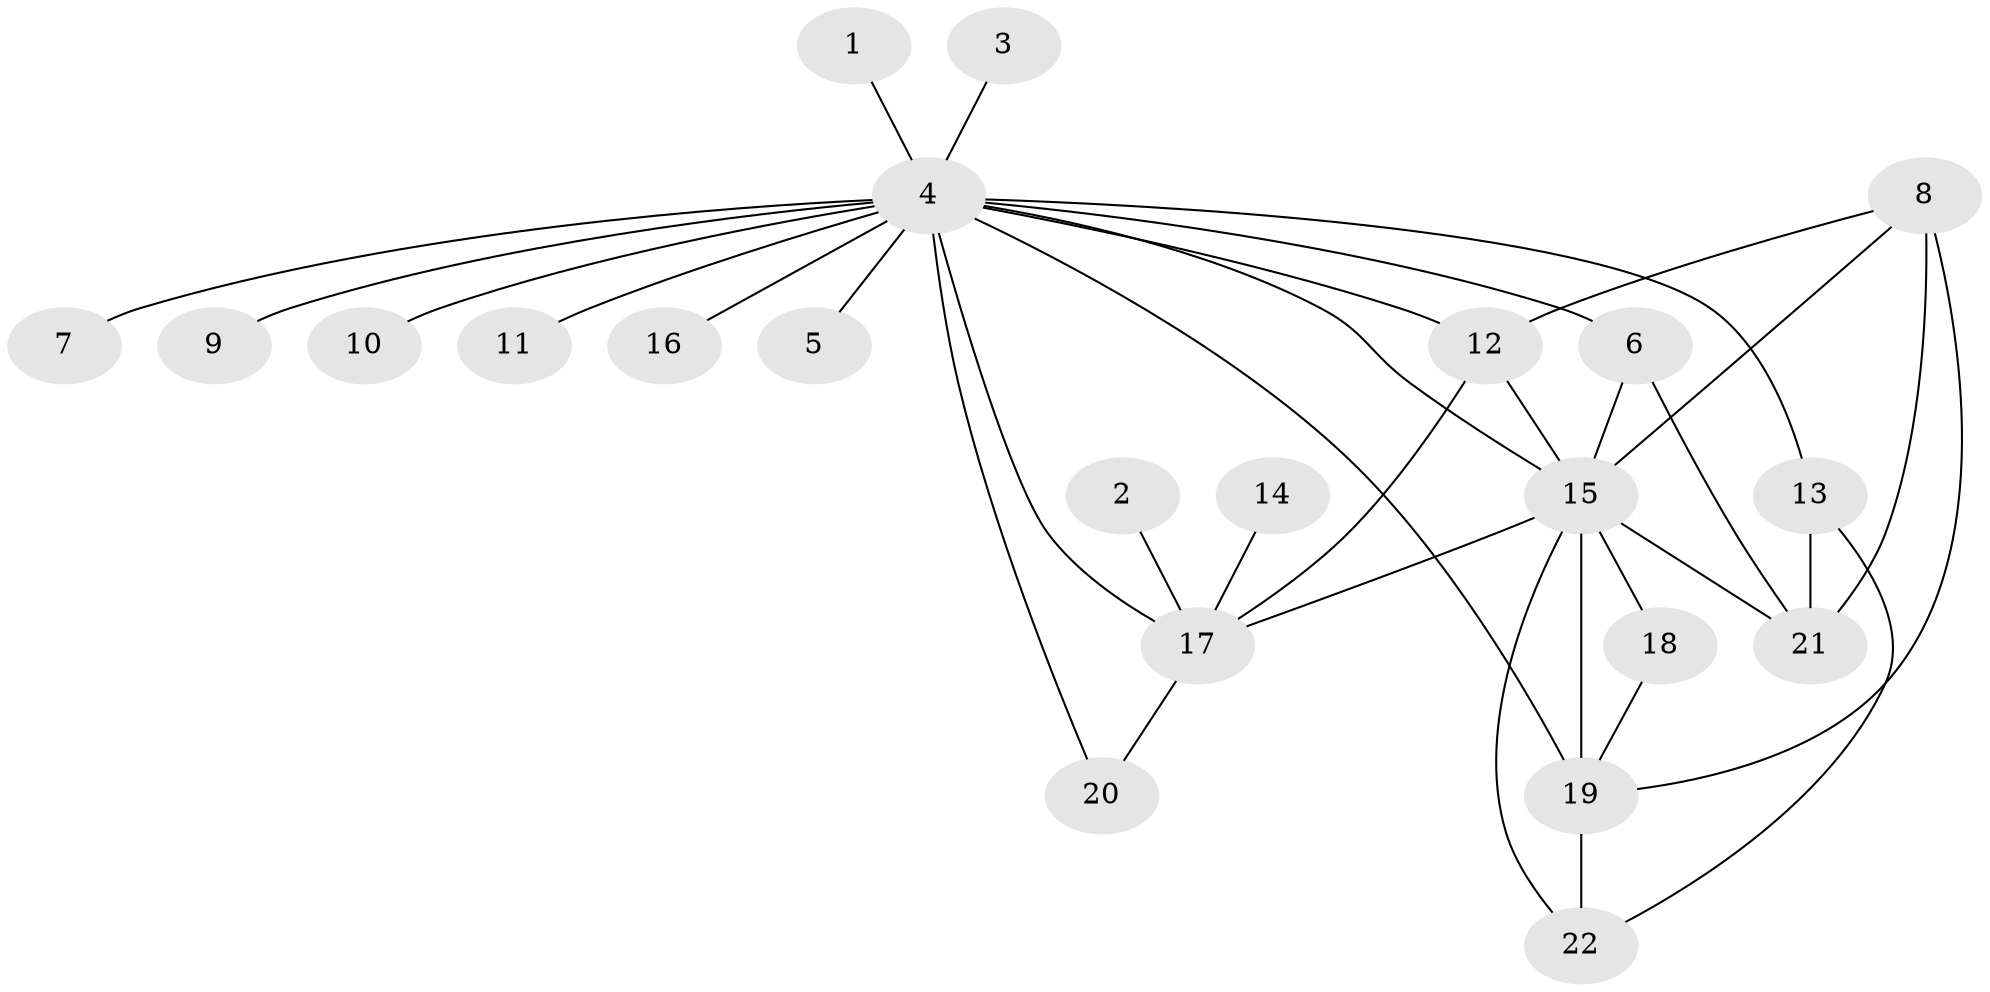 // original degree distribution, {3: 0.16363636363636364, 16: 0.01818181818181818, 8: 0.03636363636363636, 6: 0.01818181818181818, 2: 0.12727272727272726, 17: 0.01818181818181818, 1: 0.5272727272727272, 4: 0.03636363636363636, 5: 0.03636363636363636, 7: 0.01818181818181818}
// Generated by graph-tools (version 1.1) at 2025/36/03/04/25 23:36:41]
// undirected, 22 vertices, 35 edges
graph export_dot {
  node [color=gray90,style=filled];
  1;
  2;
  3;
  4;
  5;
  6;
  7;
  8;
  9;
  10;
  11;
  12;
  13;
  14;
  15;
  16;
  17;
  18;
  19;
  20;
  21;
  22;
  1 -- 4 [weight=1.0];
  2 -- 17 [weight=1.0];
  3 -- 4 [weight=1.0];
  4 -- 5 [weight=1.0];
  4 -- 6 [weight=1.0];
  4 -- 7 [weight=1.0];
  4 -- 9 [weight=1.0];
  4 -- 10 [weight=1.0];
  4 -- 11 [weight=1.0];
  4 -- 12 [weight=1.0];
  4 -- 13 [weight=1.0];
  4 -- 15 [weight=1.0];
  4 -- 16 [weight=1.0];
  4 -- 17 [weight=1.0];
  4 -- 19 [weight=1.0];
  4 -- 20 [weight=1.0];
  6 -- 15 [weight=1.0];
  6 -- 21 [weight=1.0];
  8 -- 12 [weight=1.0];
  8 -- 15 [weight=1.0];
  8 -- 19 [weight=1.0];
  8 -- 21 [weight=2.0];
  12 -- 15 [weight=1.0];
  12 -- 17 [weight=1.0];
  13 -- 21 [weight=2.0];
  13 -- 22 [weight=1.0];
  14 -- 17 [weight=1.0];
  15 -- 17 [weight=1.0];
  15 -- 18 [weight=1.0];
  15 -- 19 [weight=3.0];
  15 -- 21 [weight=2.0];
  15 -- 22 [weight=1.0];
  17 -- 20 [weight=1.0];
  18 -- 19 [weight=1.0];
  19 -- 22 [weight=1.0];
}
